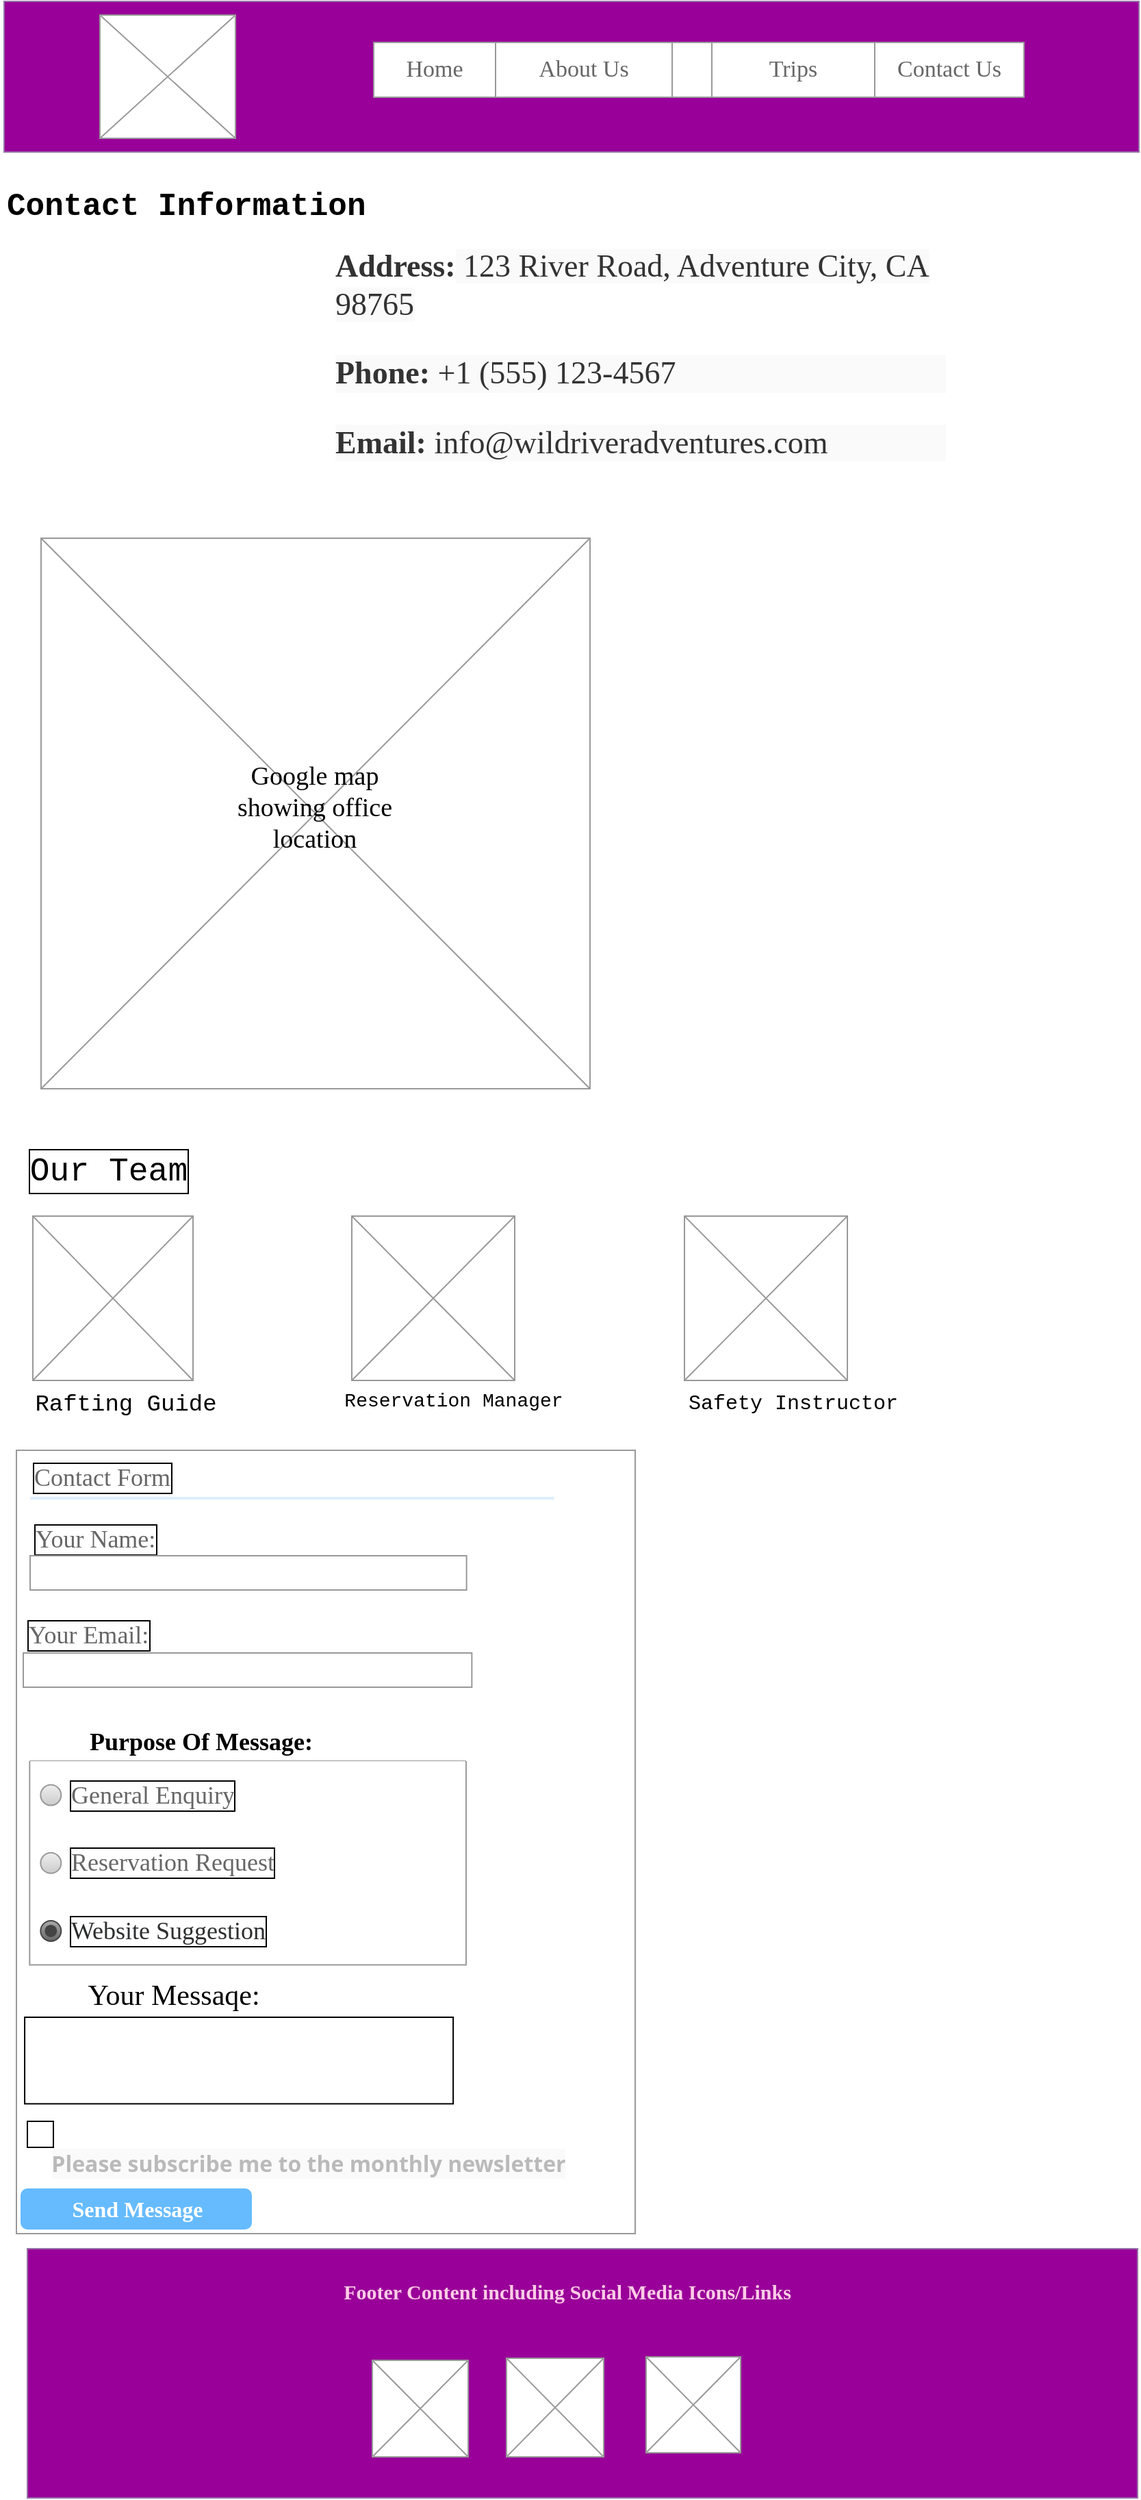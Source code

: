 <mxfile version="24.7.4" pages="3">
  <diagram name="Contact Us" id="WfPcPeuEbKL5txa3K0aU">
    <mxGraphModel dx="1730" dy="426" grid="1" gridSize="1" guides="1" tooltips="1" connect="1" arrows="1" fold="1" page="1" pageScale="1" pageWidth="850" pageHeight="1100" math="0" shadow="0">
      <root>
        <mxCell id="0" />
        <mxCell id="1" parent="0" />
        <mxCell id="PIo9eZcKgDFtOkMhxgA0-1" value="" style="rounded=0;whiteSpace=wrap;html=1;fillColor=#990099;strokeColor=#9673a6;fontFamily=sans-serif;" parent="1" vertex="1">
          <mxGeometry x="-838" y="18" width="829" height="110" as="geometry" />
        </mxCell>
        <mxCell id="PIo9eZcKgDFtOkMhxgA0-4" value="" style="verticalLabelPosition=bottom;shadow=0;dashed=0;align=center;html=1;verticalAlign=top;strokeWidth=1;shape=mxgraph.mockup.graphics.simpleIcon;strokeColor=#999999;fontFamily=sans-serif;" parent="1" vertex="1">
          <mxGeometry x="-768" y="28" width="99" height="90" as="geometry" />
        </mxCell>
        <mxCell id="PIo9eZcKgDFtOkMhxgA0-6" value="" style="swimlane;shape=mxgraph.bootstrap.anchor;strokeColor=#999999;fillColor=#ffffff;fontColor=#666666;childLayout=stackLayout;horizontal=0;startSize=0;horizontalStack=1;resizeParent=1;resizeParentMax=0;resizeLast=0;collapsible=0;marginBottom=0;whiteSpace=wrap;html=1;fontFamily=sans-serif;" parent="1" vertex="1">
          <mxGeometry x="-568" y="48" width="475" height="40" as="geometry" />
        </mxCell>
        <mxCell id="PIo9eZcKgDFtOkMhxgA0-7" value="Home" style="text;strokeColor=inherit;align=center;verticalAlign=middle;spacingLeft=10;spacingRight=10;overflow=hidden;points=[[0,0.5],[1,0.5]];portConstraint=eastwest;rotatable=0;whiteSpace=wrap;html=1;fillColor=inherit;fontColor=inherit;fontSize=17;fontFamily=sans-serif;" parent="PIo9eZcKgDFtOkMhxgA0-6" vertex="1">
          <mxGeometry width="89" height="40" as="geometry" />
        </mxCell>
        <mxCell id="PIo9eZcKgDFtOkMhxgA0-17" style="edgeStyle=orthogonalEdgeStyle;rounded=0;orthogonalLoop=1;jettySize=auto;html=1;exitX=1;exitY=0.5;exitDx=0;exitDy=0;entryX=0;entryY=0.5;entryDx=0;entryDy=0;fontFamily=sans-serif;" parent="PIo9eZcKgDFtOkMhxgA0-6" source="PIo9eZcKgDFtOkMhxgA0-8" target="PIo9eZcKgDFtOkMhxgA0-11" edge="1">
          <mxGeometry relative="1" as="geometry" />
        </mxCell>
        <mxCell id="PIo9eZcKgDFtOkMhxgA0-8" value="About Us" style="text;strokeColor=inherit;align=center;verticalAlign=middle;spacingLeft=10;spacingRight=10;overflow=hidden;points=[[0,0.5],[1,0.5]];portConstraint=eastwest;rotatable=0;whiteSpace=wrap;html=1;fillColor=inherit;fontColor=inherit;fontSize=17;fontFamily=sans-serif;" parent="PIo9eZcKgDFtOkMhxgA0-6" vertex="1">
          <mxGeometry x="89" width="129" height="40" as="geometry" />
        </mxCell>
        <mxCell id="PIo9eZcKgDFtOkMhxgA0-11" value="" style="text;strokeColor=inherit;align=center;verticalAlign=middle;spacingLeft=10;spacingRight=10;overflow=hidden;points=[[0,0.5],[1,0.5]];portConstraint=eastwest;rotatable=0;whiteSpace=wrap;html=1;fillColor=inherit;fontColor=inherit;fontSize=17;fontFamily=sans-serif;" parent="PIo9eZcKgDFtOkMhxgA0-6" vertex="1">
          <mxGeometry x="218" width="29" height="40" as="geometry" />
        </mxCell>
        <mxCell id="PIo9eZcKgDFtOkMhxgA0-9" value="Trips" style="text;strokeColor=inherit;align=center;verticalAlign=middle;spacingLeft=10;spacingRight=10;overflow=hidden;points=[[0,0.5],[1,0.5]];portConstraint=eastwest;rotatable=0;whiteSpace=wrap;html=1;fillColor=inherit;fontColor=inherit;fontSize=17;fontFamily=sans-serif;" parent="PIo9eZcKgDFtOkMhxgA0-6" vertex="1">
          <mxGeometry x="247" width="119" height="40" as="geometry" />
        </mxCell>
        <mxCell id="PIo9eZcKgDFtOkMhxgA0-10" value="Contact Us" style="text;strokeColor=inherit;align=center;verticalAlign=middle;spacingLeft=10;spacingRight=10;overflow=hidden;points=[[0,0.5],[1,0.5]];portConstraint=eastwest;rotatable=0;whiteSpace=wrap;html=1;fillColor=inherit;fontColor=inherit;fontSize=17;fontFamily=sans-serif;" parent="PIo9eZcKgDFtOkMhxgA0-6" vertex="1">
          <mxGeometry x="366" width="109" height="40" as="geometry" />
        </mxCell>
        <mxCell id="PIo9eZcKgDFtOkMhxgA0-30" value="" style="strokeWidth=1;shadow=0;dashed=0;align=center;html=1;shape=mxgraph.mockup.forms.rrect;rSize=0;strokeColor=#999999;fillColor=#ffffff;fontFamily=sans-serif;" parent="1" vertex="1">
          <mxGeometry x="-829" y="1076" width="452" height="572" as="geometry" />
        </mxCell>
        <mxCell id="PIo9eZcKgDFtOkMhxgA0-31" value="Contact Form" style="strokeWidth=1;shadow=0;dashed=0;align=center;html=1;shape=mxgraph.mockup.forms.anchor;fontSize=18;fontColor=#666666;align=left;resizeWidth=1;spacingLeft=0;fontFamily=sans-serif;labelBorderColor=default;" parent="PIo9eZcKgDFtOkMhxgA0-30" vertex="1">
          <mxGeometry width="212.212" height="20" relative="1" as="geometry">
            <mxPoint x="10" y="10" as="offset" />
          </mxGeometry>
        </mxCell>
        <mxCell id="PIo9eZcKgDFtOkMhxgA0-32" value="" style="shape=line;strokeColor=#ddeeff;strokeWidth=2;html=1;resizeWidth=1;fontFamily=sans-serif;labelBorderColor=default;fontSize=18;" parent="PIo9eZcKgDFtOkMhxgA0-30" vertex="1">
          <mxGeometry width="382.782" height="10" relative="1" as="geometry">
            <mxPoint x="10" y="30" as="offset" />
          </mxGeometry>
        </mxCell>
        <mxCell id="PIo9eZcKgDFtOkMhxgA0-33" value="Your Name:" style="strokeWidth=1;shadow=0;dashed=0;align=center;html=1;shape=mxgraph.mockup.forms.anchor;fontSize=18;fontColor=#666666;align=left;resizeWidth=1;spacingLeft=0;fontFamily=sans-serif;labelBorderColor=default;" parent="PIo9eZcKgDFtOkMhxgA0-30" vertex="1">
          <mxGeometry width="212.212" height="20" relative="1" as="geometry">
            <mxPoint x="11" y="55" as="offset" />
          </mxGeometry>
        </mxCell>
        <mxCell id="PIo9eZcKgDFtOkMhxgA0-34" value="" style="strokeWidth=1;shadow=0;dashed=0;align=center;html=1;shape=mxgraph.mockup.forms.rrect;rSize=0;strokeColor=#999999;fontColor=#666666;align=left;spacingLeft=5;resizeWidth=1;fontFamily=sans-serif;labelBorderColor=default;fontSize=18;" parent="PIo9eZcKgDFtOkMhxgA0-30" vertex="1">
          <mxGeometry width="318.818" height="25" relative="1" as="geometry">
            <mxPoint x="10" y="77" as="offset" />
          </mxGeometry>
        </mxCell>
        <mxCell id="PIo9eZcKgDFtOkMhxgA0-35" value="Your Email:" style="strokeWidth=1;shadow=0;dashed=0;align=center;html=1;shape=mxgraph.mockup.forms.anchor;fontSize=18;fontColor=#666666;align=left;resizeWidth=1;spacingLeft=0;fontFamily=sans-serif;labelBorderColor=default;" parent="PIo9eZcKgDFtOkMhxgA0-30" vertex="1">
          <mxGeometry width="212.212" height="20" relative="1" as="geometry">
            <mxPoint x="6" y="125" as="offset" />
          </mxGeometry>
        </mxCell>
        <mxCell id="PIo9eZcKgDFtOkMhxgA0-36" value="" style="strokeWidth=1;shadow=0;dashed=0;align=center;html=1;shape=mxgraph.mockup.forms.rrect;rSize=0;strokeColor=#999999;fontColor=#666666;align=left;spacingLeft=5;resizeWidth=1;fontFamily=sans-serif;labelBorderColor=default;fontSize=18;" parent="PIo9eZcKgDFtOkMhxgA0-30" vertex="1">
          <mxGeometry width="327.676" height="25" relative="1" as="geometry">
            <mxPoint x="5" y="148" as="offset" />
          </mxGeometry>
        </mxCell>
        <mxCell id="PIo9eZcKgDFtOkMhxgA0-41" value="Send Message" style="strokeWidth=1;shadow=0;dashed=0;align=center;html=1;shape=mxgraph.mockup.forms.rrect;rSize=5;strokeColor=none;fontColor=#ffffff;fillColor=#66bbff;fontSize=16;fontStyle=1;fontFamily=sans-serif;" parent="PIo9eZcKgDFtOkMhxgA0-30" vertex="1">
          <mxGeometry y="1" width="169" height="30" relative="1" as="geometry">
            <mxPoint x="3" y="-33" as="offset" />
          </mxGeometry>
        </mxCell>
        <mxCell id="PIo9eZcKgDFtOkMhxgA0-45" value="" style="swimlane;strokeColor=#999999;swimlaneFillColor=#FFFFFF;fillColor=#ffffff;fontColor=#666666;fontStyle=0;childLayout=stackLayout;horizontal=1;startSize=0;horizontalStack=0;resizeParent=1;resizeParentMax=0;resizeLast=0;collapsible=0;marginBottom=0;whiteSpace=wrap;html=1;fontFamily=sans-serif;labelBorderColor=default;fontSize=18;" parent="PIo9eZcKgDFtOkMhxgA0-30" vertex="1">
          <mxGeometry x="9.661" y="226.997" width="318.818" height="148.786" as="geometry" />
        </mxCell>
        <mxCell id="PIo9eZcKgDFtOkMhxgA0-46" value="General Enquiry" style="text;strokeColor=none;align=left;verticalAlign=middle;spacingLeft=27;spacingRight=10;overflow=hidden;points=[[0,0.5],[1,0.5]];portConstraint=eastwest;rotatable=0;whiteSpace=wrap;html=1;fillColor=none;fontColor=inherit;fontSize=18;fontFamily=sans-serif;labelBorderColor=default;" parent="PIo9eZcKgDFtOkMhxgA0-45" vertex="1">
          <mxGeometry width="318.818" height="49.595" as="geometry" />
        </mxCell>
        <mxCell id="PIo9eZcKgDFtOkMhxgA0-47" value="" style="shape=ellipse;resizable=0;fillColor=#EEEEEE;strokeColor=#999999;gradientColor=#cccccc;html=1;fontFamily=sans-serif;labelBorderColor=default;fontSize=18;" parent="PIo9eZcKgDFtOkMhxgA0-46" vertex="1">
          <mxGeometry y="0.5" width="15" height="15" relative="1" as="geometry">
            <mxPoint x="8" y="-7.5" as="offset" />
          </mxGeometry>
        </mxCell>
        <mxCell id="PIo9eZcKgDFtOkMhxgA0-48" value="Reservation Request" style="text;strokeColor=none;align=left;verticalAlign=middle;spacingLeft=27;spacingRight=10;overflow=hidden;points=[[0,0.5],[1,0.5]];portConstraint=eastwest;rotatable=0;whiteSpace=wrap;html=1;rSize=5;fillColor=none;fontColor=inherit;fontSize=18;fontFamily=sans-serif;labelBorderColor=default;" parent="PIo9eZcKgDFtOkMhxgA0-45" vertex="1">
          <mxGeometry y="49.595" width="318.818" height="49.595" as="geometry" />
        </mxCell>
        <mxCell id="PIo9eZcKgDFtOkMhxgA0-49" value="" style="shape=ellipse;resizable=0;fillColor=#EEEEEE;strokeColor=#999999;gradientColor=#cccccc;html=1;fontFamily=sans-serif;labelBorderColor=default;fontSize=18;" parent="PIo9eZcKgDFtOkMhxgA0-48" vertex="1">
          <mxGeometry y="0.5" width="15" height="15" relative="1" as="geometry">
            <mxPoint x="8" y="-7.5" as="offset" />
          </mxGeometry>
        </mxCell>
        <mxCell id="PIo9eZcKgDFtOkMhxgA0-50" value="&lt;font color=&quot;#2d2e2f&quot;&gt;Website Suggestion&lt;/font&gt;" style="text;strokeColor=none;align=left;verticalAlign=middle;spacingLeft=27;spacingRight=10;overflow=hidden;points=[[0,0.5],[1,0.5]];portConstraint=eastwest;rotatable=0;whiteSpace=wrap;html=1;rSize=5;fillColor=none;fontColor=#008CFF;fontSize=18;fontFamily=sans-serif;labelBorderColor=default;" parent="PIo9eZcKgDFtOkMhxgA0-45" vertex="1">
          <mxGeometry y="99.191" width="318.818" height="49.595" as="geometry" />
        </mxCell>
        <mxCell id="PIo9eZcKgDFtOkMhxgA0-51" value="" style="shape=ellipse;resizable=0;fillColor=#AAAAAA;gradientColor=#666666;strokeColor=#444444;html=1;fontFamily=sans-serif;labelBorderColor=default;fontSize=18;" parent="PIo9eZcKgDFtOkMhxgA0-50" vertex="1">
          <mxGeometry y="0.5" width="15" height="15" relative="1" as="geometry">
            <mxPoint x="8" y="-7.5" as="offset" />
          </mxGeometry>
        </mxCell>
        <mxCell id="PIo9eZcKgDFtOkMhxgA0-52" value="" style="shape=ellipse;resizable=0;fillColor=#444444;strokeColor=none;html=1;fontFamily=sans-serif;labelBorderColor=default;fontSize=18;" parent="PIo9eZcKgDFtOkMhxgA0-51" vertex="1">
          <mxGeometry x="0.2" y="0.2" width="9" height="9" relative="1" as="geometry" />
        </mxCell>
        <mxCell id="KOAHYhruklzOwgLgZ3cI-2" value="&lt;font style=&quot;font-size: 18px;&quot;&gt;&lt;b style=&quot;font-size: 18px;&quot;&gt;Purpose Of Message:&lt;/b&gt;&lt;/font&gt;" style="text;html=1;align=center;verticalAlign=middle;whiteSpace=wrap;rounded=0;fontFamily=sans-serif;fontSize=18;" parent="PIo9eZcKgDFtOkMhxgA0-30" vertex="1">
          <mxGeometry x="6.039" y="189.998" width="258.031" height="46.35" as="geometry" />
        </mxCell>
        <mxCell id="KOAHYhruklzOwgLgZ3cI-3" value="Your Messaqe:" style="text;html=1;align=center;verticalAlign=middle;whiteSpace=wrap;rounded=0;fontFamily=sans-serif;fontSize=21;" parent="PIo9eZcKgDFtOkMhxgA0-30" vertex="1">
          <mxGeometry x="9.661" y="379.001" width="210.379" height="38.976" as="geometry" />
        </mxCell>
        <mxCell id="KOAHYhruklzOwgLgZ3cI-4" value="" style="rounded=0;whiteSpace=wrap;html=1;fontFamily=sans-serif;" parent="PIo9eZcKgDFtOkMhxgA0-30" vertex="1">
          <mxGeometry x="6.037" y="413.997" width="313.014" height="63.204" as="geometry" />
        </mxCell>
        <mxCell id="KOAHYhruklzOwgLgZ3cI-5" value="&lt;span style=&quot;font-family: &amp;quot;Open Sans&amp;quot;, sans-serif; font-size: medium; font-weight: 700; text-align: start; background-color: rgb(250, 250, 250);&quot;&gt;&lt;font color=&quot;#bababa&quot;&gt;Please subscribe me to the monthly newsletter&lt;/font&gt;&lt;/span&gt;" style="text;html=1;align=center;verticalAlign=middle;whiteSpace=wrap;rounded=0;" parent="PIo9eZcKgDFtOkMhxgA0-30" vertex="1">
          <mxGeometry x="12" y="506" width="403.04" height="30" as="geometry" />
        </mxCell>
        <mxCell id="KOAHYhruklzOwgLgZ3cI-6" value="" style="rounded=0;whiteSpace=wrap;html=1;fontFamily=sans-serif;" parent="PIo9eZcKgDFtOkMhxgA0-30" vertex="1">
          <mxGeometry x="8" y="490" width="19" height="19" as="geometry" />
        </mxCell>
        <mxCell id="GRNiWKw2iEn0BsGY9q3Y-6" value="" style="group;fontFamily=sans-serif;" parent="1" vertex="1" connectable="0">
          <mxGeometry x="-811" y="410" width="401" height="402" as="geometry" />
        </mxCell>
        <mxCell id="GRNiWKw2iEn0BsGY9q3Y-1" value="" style="verticalLabelPosition=bottom;shadow=0;dashed=0;align=center;html=1;verticalAlign=top;strokeWidth=1;shape=mxgraph.mockup.graphics.simpleIcon;strokeColor=#999999;fontFamily=sans-serif;" parent="GRNiWKw2iEn0BsGY9q3Y-6" vertex="1">
          <mxGeometry width="401.0" height="402.0" as="geometry" />
        </mxCell>
        <mxCell id="GRNiWKw2iEn0BsGY9q3Y-2" value="Google map showing office location" style="text;html=1;align=center;verticalAlign=middle;whiteSpace=wrap;rounded=0;fontSize=19;fontFamily=sans-serif;" parent="GRNiWKw2iEn0BsGY9q3Y-6" vertex="1">
          <mxGeometry x="126.947" y="149.246" width="145.992" height="95.084" as="geometry" />
        </mxCell>
        <mxCell id="GRNiWKw2iEn0BsGY9q3Y-7" value="&lt;h1 style=&quot;margin-top: 0px; font-size: 23px;&quot;&gt;&lt;font face=&quot;Courier New&quot; style=&quot;font-size: 23px;&quot;&gt;Contact Information&lt;/font&gt;&lt;/h1&gt;&lt;blockquote style=&quot;margin: 0px 0px 0px 40px; border: none; padding: 0px; font-size: 23px;&quot;&gt;&lt;blockquote style=&quot;margin: 0px 0px 0px 40px; border: none; padding: 0px;&quot;&gt;&lt;blockquote style=&quot;margin: 0 0 0 40px; border: none; padding: 0px;&quot;&gt;&lt;blockquote style=&quot;margin: 0 0 0 40px; border: none; padding: 0px;&quot;&gt;&lt;blockquote style=&quot;margin: 0 0 0 40px; border: none; padding: 0px;&quot;&gt;&lt;blockquote style=&quot;margin: 0 0 0 40px; border: none; padding: 0px;&quot;&gt;&lt;div&gt;&lt;font face=&quot;heGOZnoh-wMHPwGv8BQ-&quot; style=&quot;font-size: 23px;&quot;&gt;&lt;strong style=&quot;color: rgb(51, 51, 51); box-sizing: border-box;&quot;&gt;Address:&lt;/strong&gt;&lt;span style=&quot;background-color: rgb(250, 250, 250); color: rgb(51, 51, 51);&quot;&gt;&amp;nbsp;&lt;/span&gt;&lt;span style=&quot;background-color: rgb(250, 250, 250); color: rgb(51, 51, 51);&quot;&gt;123 River Road, Adventure City, CA 98765&lt;/span&gt;&lt;/font&gt;&lt;/div&gt;&lt;/blockquote&gt;&lt;/blockquote&gt;&lt;/blockquote&gt;&lt;/blockquote&gt;&lt;/blockquote&gt;&lt;blockquote style=&quot;margin: 0px 0px 0px 40px; border: none; padding: 0px;&quot;&gt;&lt;blockquote style=&quot;margin: 0 0 0 40px; border: none; padding: 0px;&quot;&gt;&lt;blockquote style=&quot;margin: 0 0 0 40px; border: none; padding: 0px;&quot;&gt;&lt;blockquote style=&quot;margin: 0 0 0 40px; border: none; padding: 0px;&quot;&gt;&lt;blockquote style=&quot;margin: 0 0 0 40px; border: none; padding: 0px;&quot;&gt;&lt;p style=&quot;box-sizing: border-box; color: rgb(51, 51, 51); background-color: rgb(250, 250, 250);&quot;&gt;&lt;font face=&quot;heGOZnoh-wMHPwGv8BQ-&quot; style=&quot;font-size: 23px;&quot;&gt;&lt;strong style=&quot;box-sizing: border-box;&quot;&gt;Phone:&lt;/strong&gt;&amp;nbsp;+1 (555) 123-4567&lt;/font&gt;&lt;/p&gt;&lt;/blockquote&gt;&lt;/blockquote&gt;&lt;/blockquote&gt;&lt;/blockquote&gt;&lt;/blockquote&gt;&lt;blockquote style=&quot;margin: 0px 0px 0px 40px; border: none; padding: 0px;&quot;&gt;&lt;blockquote style=&quot;margin: 0px 0px 0px 40px; border: none; padding: 0px;&quot;&gt;&lt;blockquote style=&quot;margin: 0px 0px 0px 40px; border: none; padding: 0px;&quot;&gt;&lt;blockquote style=&quot;margin: 0px 0px 0px 40px; border: none; padding: 0px;&quot;&gt;&lt;blockquote style=&quot;margin: 0px 0px 0px 40px; border: none; padding: 0px;&quot;&gt;&lt;p style=&quot;box-sizing: border-box; color: rgb(51, 51, 51); background-color: rgb(250, 250, 250);&quot;&gt;&lt;font face=&quot;heGOZnoh-wMHPwGv8BQ-&quot; style=&quot;font-size: 23px;&quot;&gt;&lt;strong style=&quot;box-sizing: border-box;&quot;&gt;Email:&lt;/strong&gt;&amp;nbsp;info@wildriveradventures.com&lt;/font&gt;&lt;/p&gt;&lt;/blockquote&gt;&lt;/blockquote&gt;&lt;/blockquote&gt;&lt;/blockquote&gt;&lt;/blockquote&gt;&lt;/blockquote&gt;" style="text;html=1;whiteSpace=wrap;overflow=hidden;rounded=0;align=left;fontFamily=sans-serif;" parent="1" vertex="1">
          <mxGeometry x="-838" y="146" width="688" height="220" as="geometry" />
        </mxCell>
        <mxCell id="GRNiWKw2iEn0BsGY9q3Y-8" value="" style="verticalLabelPosition=bottom;shadow=0;dashed=0;align=center;html=1;verticalAlign=top;strokeWidth=1;shape=mxgraph.mockup.graphics.simpleIcon;strokeColor=#999999;flipV=0;flipH=0;fontFamily=sans-serif;" parent="1" vertex="1">
          <mxGeometry x="-817" y="905" width="117" height="120" as="geometry" />
        </mxCell>
        <mxCell id="GRNiWKw2iEn0BsGY9q3Y-9" value="" style="verticalLabelPosition=bottom;shadow=0;dashed=0;align=center;html=1;verticalAlign=top;strokeWidth=1;shape=mxgraph.mockup.graphics.simpleIcon;strokeColor=#999999;flipV=0;flipH=0;fontFamily=sans-serif;" parent="1" vertex="1">
          <mxGeometry x="-584" y="905" width="119" height="120" as="geometry" />
        </mxCell>
        <mxCell id="GRNiWKw2iEn0BsGY9q3Y-10" value="" style="verticalLabelPosition=bottom;shadow=0;dashed=0;align=center;html=1;verticalAlign=top;strokeWidth=1;shape=mxgraph.mockup.graphics.simpleIcon;strokeColor=#999999;flipV=0;flipH=0;fontFamily=sans-serif;" parent="1" vertex="1">
          <mxGeometry x="-341" y="905" width="119" height="120" as="geometry" />
        </mxCell>
        <mxCell id="GRNiWKw2iEn0BsGY9q3Y-11" value="&lt;font face=&quot;Courier New&quot;&gt;Rafting Guide&lt;/font&gt;" style="text;html=1;align=center;verticalAlign=middle;whiteSpace=wrap;rounded=0;fontSize=17;fontFamily=sans-serif;" parent="1" vertex="1">
          <mxGeometry x="-820" y="1027" width="142" height="30" as="geometry" />
        </mxCell>
        <mxCell id="GRNiWKw2iEn0BsGY9q3Y-12" value="&lt;font face=&quot;Courier New&quot;&gt;Reservation Manager&lt;/font&gt;" style="text;html=1;align=center;verticalAlign=middle;whiteSpace=wrap;rounded=0;fontSize=14;fontFamily=sans-serif;" parent="1" vertex="1">
          <mxGeometry x="-591" y="1025" width="163" height="30" as="geometry" />
        </mxCell>
        <mxCell id="GRNiWKw2iEn0BsGY9q3Y-13" value="&lt;font face=&quot;Courier New&quot;&gt;Safety Instructor&amp;nbsp;&lt;/font&gt;" style="text;html=1;align=center;verticalAlign=middle;whiteSpace=wrap;rounded=0;fontSize=15;fontFamily=sans-serif;" parent="1" vertex="1">
          <mxGeometry x="-346" y="1026" width="178" height="30" as="geometry" />
        </mxCell>
        <mxCell id="uZ7NmstplIfhtr9Hr6V0-1" value="" style="rounded=0;whiteSpace=wrap;html=1;fillColor=#990099;strokeColor=#9673a6;" parent="1" vertex="1">
          <mxGeometry x="-821" y="1659" width="811" height="182" as="geometry" />
        </mxCell>
        <mxCell id="uZ7NmstplIfhtr9Hr6V0-2" value="" style="verticalLabelPosition=bottom;shadow=0;dashed=0;align=center;html=1;verticalAlign=top;strokeWidth=1;shape=mxgraph.mockup.graphics.simpleIcon;strokeColor=#999999;fontFamily=sans-serif;" parent="1" vertex="1">
          <mxGeometry x="-569" y="1740.5" width="70" height="70.5" as="geometry" />
        </mxCell>
        <mxCell id="uZ7NmstplIfhtr9Hr6V0-3" value="" style="verticalLabelPosition=bottom;shadow=0;dashed=0;align=center;html=1;verticalAlign=top;strokeWidth=1;shape=mxgraph.mockup.graphics.simpleIcon;strokeColor=#999999;fontFamily=sans-serif;" parent="1" vertex="1">
          <mxGeometry x="-471" y="1739" width="71" height="72" as="geometry" />
        </mxCell>
        <mxCell id="uZ7NmstplIfhtr9Hr6V0-4" value="" style="verticalLabelPosition=bottom;shadow=0;dashed=0;align=center;html=1;verticalAlign=top;strokeWidth=1;shape=mxgraph.mockup.graphics.simpleIcon;strokeColor=#999999;fontFamily=sans-serif;" parent="1" vertex="1">
          <mxGeometry x="-369" y="1738" width="69" height="70" as="geometry" />
        </mxCell>
        <mxCell id="uZ7NmstplIfhtr9Hr6V0-5" value="&lt;b style=&quot;font-size: 15px;&quot;&gt;Footer Content including Social Media Icons/Links&lt;/b&gt;" style="text;html=1;align=center;verticalAlign=middle;whiteSpace=wrap;rounded=0;fontColor=#FFCCE6;fontFamily=sans-serif;" parent="1" vertex="1">
          <mxGeometry x="-611" y="1675" width="369" height="30" as="geometry" />
        </mxCell>
        <mxCell id="KOAHYhruklzOwgLgZ3cI-1" value="&lt;font face=&quot;Courier New&quot; style=&quot;font-size: 24px;&quot;&gt;Our Team&lt;/font&gt;" style="text;html=1;align=center;verticalAlign=middle;whiteSpace=wrap;rounded=0;labelBorderColor=default;fontSize=24;" parent="1" vertex="1">
          <mxGeometry x="-841" y="857" width="159" height="30" as="geometry" />
        </mxCell>
      </root>
    </mxGraphModel>
  </diagram>
  <diagram id="RzjwjY977G10NYv1KXjv" name="Trips">
    <mxGraphModel dx="1760" dy="852" grid="1" gridSize="1" guides="1" tooltips="1" connect="1" arrows="1" fold="1" page="1" pageScale="1" pageWidth="1200" pageHeight="1600" math="0" shadow="0">
      <root>
        <mxCell id="0" />
        <mxCell id="1" parent="0" />
        <mxCell id="epF_AtFMn-wDvHm4yJ_P-1" value="" style="rounded=0;whiteSpace=wrap;html=1;fillColor=#990099;strokeColor=#9673a6;fontFamily=sans-serif;fontSize=16;" parent="1" vertex="1">
          <mxGeometry x="10" y="10" width="830" height="110" as="geometry" />
        </mxCell>
        <mxCell id="epF_AtFMn-wDvHm4yJ_P-2" value="" style="verticalLabelPosition=bottom;shadow=0;dashed=0;align=center;html=1;verticalAlign=top;strokeWidth=1;shape=mxgraph.mockup.graphics.simpleIcon;strokeColor=#999999;fontFamily=sans-serif;fontSize=16;" parent="1" vertex="1">
          <mxGeometry x="80" y="20" width="100" height="90" as="geometry" />
        </mxCell>
        <mxCell id="epF_AtFMn-wDvHm4yJ_P-3" value="" style="swimlane;shape=mxgraph.bootstrap.anchor;strokeColor=#999999;fillColor=#ffffff;fontColor=#666666;childLayout=stackLayout;horizontal=0;startSize=0;horizontalStack=1;resizeParent=1;resizeParentMax=0;resizeLast=0;collapsible=0;marginBottom=0;whiteSpace=wrap;html=1;fontFamily=sans-serif;fontSize=16;" parent="1" vertex="1">
          <mxGeometry x="280" y="40" width="480" height="40" as="geometry" />
        </mxCell>
        <mxCell id="epF_AtFMn-wDvHm4yJ_P-4" value="Home" style="text;strokeColor=inherit;align=center;verticalAlign=middle;spacingLeft=10;spacingRight=10;overflow=hidden;points=[[0,0.5],[1,0.5]];portConstraint=eastwest;rotatable=0;whiteSpace=wrap;html=1;fillColor=inherit;fontColor=inherit;fontSize=16;fontFamily=sans-serif;" parent="epF_AtFMn-wDvHm4yJ_P-3" vertex="1">
          <mxGeometry width="90" height="40" as="geometry" />
        </mxCell>
        <mxCell id="epF_AtFMn-wDvHm4yJ_P-5" style="edgeStyle=orthogonalEdgeStyle;rounded=0;orthogonalLoop=1;jettySize=auto;html=1;exitX=1;exitY=0.5;exitDx=0;exitDy=0;entryX=0;entryY=0.5;entryDx=0;entryDy=0;fontFamily=sans-serif;fontSize=16;" parent="epF_AtFMn-wDvHm4yJ_P-3" source="epF_AtFMn-wDvHm4yJ_P-6" target="epF_AtFMn-wDvHm4yJ_P-7" edge="1">
          <mxGeometry relative="1" as="geometry" />
        </mxCell>
        <mxCell id="epF_AtFMn-wDvHm4yJ_P-6" value="About Us" style="text;strokeColor=inherit;align=center;verticalAlign=middle;spacingLeft=10;spacingRight=10;overflow=hidden;points=[[0,0.5],[1,0.5]];portConstraint=eastwest;rotatable=0;whiteSpace=wrap;html=1;fillColor=inherit;fontColor=inherit;fontSize=16;fontFamily=sans-serif;" parent="epF_AtFMn-wDvHm4yJ_P-3" vertex="1">
          <mxGeometry x="90" width="130" height="40" as="geometry" />
        </mxCell>
        <mxCell id="epF_AtFMn-wDvHm4yJ_P-7" value="" style="text;strokeColor=inherit;align=center;verticalAlign=middle;spacingLeft=10;spacingRight=10;overflow=hidden;points=[[0,0.5],[1,0.5]];portConstraint=eastwest;rotatable=0;whiteSpace=wrap;html=1;fillColor=inherit;fontColor=inherit;fontSize=16;fontFamily=sans-serif;" parent="epF_AtFMn-wDvHm4yJ_P-3" vertex="1">
          <mxGeometry x="220" width="30" height="40" as="geometry" />
        </mxCell>
        <mxCell id="epF_AtFMn-wDvHm4yJ_P-8" value="Trips" style="text;strokeColor=inherit;align=center;verticalAlign=middle;spacingLeft=10;spacingRight=10;overflow=hidden;points=[[0,0.5],[1,0.5]];portConstraint=eastwest;rotatable=0;whiteSpace=wrap;html=1;fillColor=inherit;fontColor=inherit;fontSize=16;fontFamily=sans-serif;" parent="epF_AtFMn-wDvHm4yJ_P-3" vertex="1">
          <mxGeometry x="250" width="120" height="40" as="geometry" />
        </mxCell>
        <mxCell id="epF_AtFMn-wDvHm4yJ_P-9" value="Contact Us" style="text;strokeColor=inherit;align=center;verticalAlign=middle;spacingLeft=10;spacingRight=10;overflow=hidden;points=[[0,0.5],[1,0.5]];portConstraint=eastwest;rotatable=0;whiteSpace=wrap;html=1;fillColor=inherit;fontColor=inherit;fontSize=16;fontFamily=sans-serif;" parent="epF_AtFMn-wDvHm4yJ_P-3" vertex="1">
          <mxGeometry x="370" width="110" height="40" as="geometry" />
        </mxCell>
        <mxCell id="5DAXcaRZd87Ta663556z-1" value="Water Rafting Trips" style="text;html=1;align=center;verticalAlign=middle;whiteSpace=wrap;rounded=0;fontSize=21;fontStyle=1;labelBorderColor=default;fontFamily=Courier New;" parent="1" vertex="1">
          <mxGeometry x="2" y="122" width="262" height="73" as="geometry" />
        </mxCell>
        <mxCell id="5DAXcaRZd87Ta663556z-4" value="" style="rounded=0;whiteSpace=wrap;html=1;labelBackgroundColor=#000000;" parent="1" vertex="1">
          <mxGeometry x="13" y="196" width="346" height="398" as="geometry" />
        </mxCell>
        <mxCell id="5DAXcaRZd87Ta663556z-5" value="&lt;h2 style=&quot;box-sizing: border-box; color: var(--primary-color); margin-top: 0px; margin-bottom: 20px; text-align: start; font-size: 16px;&quot;&gt;Day Adventure Class 1&lt;/h2&gt;" style="text;html=1;align=center;verticalAlign=middle;whiteSpace=wrap;rounded=0;fontSize=16;fontFamily=sans-serif;" parent="1" vertex="1">
          <mxGeometry x="27" y="202" width="257" height="53" as="geometry" />
        </mxCell>
        <mxCell id="JXR59QSIvElpvNwGaWXN-1" value="" style="verticalLabelPosition=bottom;shadow=0;dashed=0;align=center;html=1;verticalAlign=top;strokeWidth=1;shape=mxgraph.mockup.graphics.simpleIcon;strokeColor=#999999;fontFamily=sans-serif;fontSize=16;" parent="1" vertex="1">
          <mxGeometry x="31" y="247" width="307" height="151" as="geometry" />
        </mxCell>
        <mxCell id="JXR59QSIvElpvNwGaWXN-2" value="&lt;p style=&quot;box-sizing: border-box; color: rgb(51, 51, 51); font-size: 16px; text-align: start;&quot;&gt;Experience a thrilling day on the river with our Class 1 rapids. Perfect for beginners and families.&lt;/p&gt;&lt;ul style=&quot;box-sizing: border-box; list-style-type: none; padding: 0px; color: rgb(51, 51, 51); font-size: 16px; text-align: start;&quot;&gt;&lt;li style=&quot;box-sizing: border-box; padding: 5px 0px; font-size: 16px;&quot;&gt;Length: 1 hours&lt;/li&gt;&lt;li style=&quot;box-sizing: border-box; padding: 5px 0px; font-size: 16px;&quot;&gt;Cost: $300 per person&lt;/li&gt;&lt;li style=&quot;box-sizing: border-box; padding: 5px 0px; font-size: 16px;&quot;&gt;Details: Includes safety gear, guide, and refreshments.&lt;/li&gt;&lt;/ul&gt;" style="text;html=1;align=center;verticalAlign=middle;whiteSpace=wrap;rounded=0;fontFamily=sans-serif;fontSize=16;" parent="1" vertex="1">
          <mxGeometry x="23" y="415" width="319" height="149" as="geometry" />
        </mxCell>
        <mxCell id="JXR59QSIvElpvNwGaWXN-18" value="&lt;h2 style=&quot;box-sizing: border-box; margin-top: 0px; margin-bottom: 20px; text-align: center; background-color: rgb(250, 250, 250); font-size: 16px;&quot;&gt;&lt;font style=&quot;font-size: 16px;&quot; color=&quot;#272626&quot;&gt;Contact Us&lt;/font&gt;&lt;/h2&gt;&lt;h1 style=&quot;margin-top: 0px; font-size: 16px;&quot;&gt;&lt;p style=&quot;box-sizing: border-box; color: rgb(51, 51, 51); font-size: 16px; font-weight: 400; background-color: rgb(250, 250, 250);&quot;&gt;&lt;font style=&quot;font-size: 16px;&quot;&gt;For inquiries about our rafting trips, reservations, or any other questions, please reach out to us:&lt;/font&gt;&lt;/p&gt;&lt;/h1&gt;" style="text;html=1;whiteSpace=wrap;overflow=hidden;rounded=0;fontFamily=sans-serif;fontSize=16;" parent="1" vertex="1">
          <mxGeometry x="88" y="632" width="758" height="143" as="geometry" />
        </mxCell>
        <mxCell id="yeVeVYMTBZjfZut7IfdA-1" value="" style="rounded=0;whiteSpace=wrap;html=1;fillColor=#990099;strokeColor=#9673a6;" parent="1" vertex="1">
          <mxGeometry x="39" y="801" width="1136" height="162" as="geometry" />
        </mxCell>
        <mxCell id="yeVeVYMTBZjfZut7IfdA-2" value="" style="verticalLabelPosition=bottom;shadow=0;dashed=0;align=center;html=1;verticalAlign=top;strokeWidth=1;shape=mxgraph.mockup.graphics.simpleIcon;strokeColor=#999999;fontFamily=sans-serif;fontSize=16;" parent="1" vertex="1">
          <mxGeometry x="311" y="874.5" width="71" height="70.5" as="geometry" />
        </mxCell>
        <mxCell id="yeVeVYMTBZjfZut7IfdA-3" value="" style="verticalLabelPosition=bottom;shadow=0;dashed=0;align=center;html=1;verticalAlign=top;strokeWidth=1;shape=mxgraph.mockup.graphics.simpleIcon;strokeColor=#999999;fontFamily=sans-serif;fontSize=16;" parent="1" vertex="1">
          <mxGeometry x="409" y="873" width="72" height="72" as="geometry" />
        </mxCell>
        <mxCell id="yeVeVYMTBZjfZut7IfdA-4" value="" style="verticalLabelPosition=bottom;shadow=0;dashed=0;align=center;html=1;verticalAlign=top;strokeWidth=1;shape=mxgraph.mockup.graphics.simpleIcon;strokeColor=#999999;fontFamily=sans-serif;fontSize=16;" parent="1" vertex="1">
          <mxGeometry x="511" y="872" width="70" height="70" as="geometry" />
        </mxCell>
        <mxCell id="yeVeVYMTBZjfZut7IfdA-5" value="&lt;b style=&quot;font-size: 16px;&quot;&gt;Footer Content including Social Media Icons/Links&lt;/b&gt;" style="text;html=1;align=center;verticalAlign=middle;whiteSpace=wrap;rounded=0;fontColor=#FFCCE6;fontFamily=sans-serif;fontSize=16;" parent="1" vertex="1">
          <mxGeometry x="269" y="809" width="370" height="30" as="geometry" />
        </mxCell>
        <mxCell id="JXR59QSIvElpvNwGaWXN-11" value="" style="rounded=0;whiteSpace=wrap;html=1;labelBackgroundColor=#000000;fontFamily=sans-serif;fontSize=16;" parent="1" vertex="1">
          <mxGeometry x="806" y="176" width="350" height="398" as="geometry" />
        </mxCell>
        <mxCell id="JXR59QSIvElpvNwGaWXN-12" value="&lt;h2 style=&quot;box-sizing: border-box; color: var(--primary-color); margin-top: 0px; margin-bottom: 20px; text-align: start; font-size: 16px;&quot;&gt;Day Adventure Class 3&lt;/h2&gt;" style="text;html=1;align=center;verticalAlign=middle;whiteSpace=wrap;rounded=0;fontSize=16;fontFamily=sans-serif;" parent="1" vertex="1">
          <mxGeometry x="820" y="182" width="257" height="53" as="geometry" />
        </mxCell>
        <mxCell id="JXR59QSIvElpvNwGaWXN-13" value="" style="verticalLabelPosition=bottom;shadow=0;dashed=0;align=center;html=1;verticalAlign=top;strokeWidth=1;shape=mxgraph.mockup.graphics.simpleIcon;strokeColor=#999999;fontFamily=sans-serif;fontSize=16;" parent="1" vertex="1">
          <mxGeometry x="824" y="227" width="307" height="151" as="geometry" />
        </mxCell>
        <mxCell id="JXR59QSIvElpvNwGaWXN-14" value="&lt;p style=&quot;box-sizing: border-box; color: rgb(51, 51, 51); text-align: start; font-size: 16px;&quot;&gt;&lt;font style=&quot;font-size: 16px;&quot;&gt;Take on the ultimate adventure with our Class 3 rapids, designed for experienced rafters.&lt;/font&gt;&lt;/p&gt;&lt;ul style=&quot;box-sizing: border-box; list-style-type: none; padding: 0px; color: rgb(51, 51, 51); text-align: start; font-size: 16px;&quot;&gt;&lt;li style=&quot;box-sizing: border-box; padding: 5px 0px; font-size: 16px;&quot;&gt;&lt;font style=&quot;font-size: 16px;&quot;&gt;Length: 3 hours&lt;/font&gt;&lt;/li&gt;&lt;li style=&quot;box-sizing: border-box; padding: 5px 0px; font-size: 16px;&quot;&gt;&lt;font style=&quot;font-size: 16px;&quot;&gt;Cost: $700 per person&lt;/font&gt;&lt;/li&gt;&lt;li style=&quot;box-sizing: border-box; padding: 5px 0px; font-size: 16px;&quot;&gt;&lt;font style=&quot;font-size: 16px;&quot;&gt;Details: Includes safety gear, expert guide, and gourmet meal.&lt;/font&gt;&lt;/li&gt;&lt;/ul&gt;" style="text;html=1;align=center;verticalAlign=middle;whiteSpace=wrap;rounded=0;fontFamily=sans-serif;fontSize=16;" parent="1" vertex="1">
          <mxGeometry x="816" y="401" width="311" height="161" as="geometry" />
        </mxCell>
        <mxCell id="JXR59QSIvElpvNwGaWXN-3" value="" style="rounded=0;whiteSpace=wrap;html=1;labelBackgroundColor=#000000;fontFamily=sans-serif;fontSize=16;" parent="1" vertex="1">
          <mxGeometry x="406" y="195" width="333.714" height="398" as="geometry" />
        </mxCell>
        <mxCell id="JXR59QSIvElpvNwGaWXN-4" value="&lt;h2 style=&quot;box-sizing: border-box; color: var(--primary-color); margin-top: 0px; margin-bottom: 20px; text-align: start; font-size: 16px;&quot;&gt;Day Adventure Class 2&lt;/h2&gt;" style="text;html=1;align=center;verticalAlign=middle;whiteSpace=wrap;rounded=0;fontSize=16;fontFamily=sans-serif;" parent="1" vertex="1">
          <mxGeometry x="419.084" y="201" width="240.187" height="53" as="geometry" />
        </mxCell>
        <mxCell id="JXR59QSIvElpvNwGaWXN-5" value="" style="verticalLabelPosition=bottom;shadow=0;dashed=0;align=center;html=1;verticalAlign=top;strokeWidth=1;shape=mxgraph.mockup.graphics.simpleIcon;strokeColor=#999999;fontFamily=sans-serif;fontSize=16;" parent="1" vertex="1">
          <mxGeometry x="422.822" y="246" width="286.916" height="151" as="geometry" />
        </mxCell>
        <mxCell id="JXR59QSIvElpvNwGaWXN-6" value="&lt;p style=&quot;box-sizing: border-box; color: rgb(51, 51, 51); font-size: 16px; text-align: start;&quot;&gt;&lt;span style=&quot;background-color: rgb(255, 255, 255); font-size: 16px;&quot;&gt;Challenge yourself with our Class 2 rapids, ideal for those with some rafting experience.&lt;/span&gt;.&lt;/p&gt;&lt;ul style=&quot;box-sizing: border-box; list-style-type: none; padding: 0px; color: rgb(51, 51, 51); font-size: 16px; text-align: start;&quot;&gt;&lt;li style=&quot;box-sizing: border-box; padding: 5px 0px; font-size: 16px;&quot;&gt;Length: 2 hours&lt;/li&gt;&lt;li style=&quot;box-sizing: border-box; padding: 5px 0px; font-size: 16px;&quot;&gt;Cost: $500 per person&lt;/li&gt;&lt;li style=&quot;box-sizing: border-box; padding: 5px 0px; font-size: 16px;&quot;&gt;Details: Includes safety gear, guide, and lunch.&lt;/li&gt;&lt;/ul&gt;" style="text;html=1;align=center;verticalAlign=middle;whiteSpace=wrap;rounded=0;fontFamily=sans-serif;fontSize=16;" parent="1" vertex="1">
          <mxGeometry x="422.823" y="412" width="306.606" height="149" as="geometry" />
        </mxCell>
        <mxCell id="dC-ACJdYf5ny8029RXBL-4" value="Contact Us" style="strokeWidth=1;shadow=0;dashed=0;align=center;html=1;shape=mxgraph.mockup.buttons.button;strokeColor=#666666;fontColor=#ffffff;mainText=;buttonStyle=round;fontSize=17;fontStyle=1;fillColor=#008cff;whiteSpace=wrap;" vertex="1" parent="1">
          <mxGeometry x="128" y="712" width="150" height="50" as="geometry" />
        </mxCell>
      </root>
    </mxGraphModel>
  </diagram>
  <diagram id="xaFkhoAatP5pj6HJT2wW" name="Homepage">
    <mxGraphModel dx="1467" dy="710" grid="1" gridSize="5" guides="1" tooltips="1" connect="1" arrows="1" fold="1" page="1" pageScale="1" pageWidth="1200" pageHeight="1600" math="0" shadow="0">
      <root>
        <mxCell id="0" />
        <mxCell id="1" parent="0" />
        <mxCell id="U31QHFaTJ5vS6q2cD7Z--1" value="" style="rounded=0;whiteSpace=wrap;html=1;fillColor=#990099;strokeColor=#9673a6;fontFamily=sans-serif;" parent="1" vertex="1">
          <mxGeometry x="10" y="10" width="1150" height="110" as="geometry" />
        </mxCell>
        <mxCell id="U31QHFaTJ5vS6q2cD7Z--2" value="" style="verticalLabelPosition=bottom;shadow=0;dashed=0;align=center;html=1;verticalAlign=top;strokeWidth=1;shape=mxgraph.mockup.graphics.simpleIcon;strokeColor=#999999;fontFamily=sans-serif;" parent="1" vertex="1">
          <mxGeometry x="80" y="20" width="100" height="90" as="geometry" />
        </mxCell>
        <mxCell id="U31QHFaTJ5vS6q2cD7Z--3" value="" style="swimlane;shape=mxgraph.bootstrap.anchor;strokeColor=#999999;fillColor=#ffffff;fontColor=#666666;childLayout=stackLayout;horizontal=0;startSize=0;horizontalStack=1;resizeParent=1;resizeParentMax=0;resizeLast=0;collapsible=0;marginBottom=0;whiteSpace=wrap;html=1;fontFamily=sans-serif;" parent="1" vertex="1">
          <mxGeometry x="280" y="40" width="480" height="40" as="geometry" />
        </mxCell>
        <mxCell id="U31QHFaTJ5vS6q2cD7Z--4" value="Home" style="text;strokeColor=inherit;align=center;verticalAlign=middle;spacingLeft=10;spacingRight=10;overflow=hidden;points=[[0,0.5],[1,0.5]];portConstraint=eastwest;rotatable=0;whiteSpace=wrap;html=1;fillColor=inherit;fontColor=inherit;fontSize=17;fontFamily=sans-serif;" parent="U31QHFaTJ5vS6q2cD7Z--3" vertex="1">
          <mxGeometry width="90" height="40" as="geometry" />
        </mxCell>
        <mxCell id="U31QHFaTJ5vS6q2cD7Z--5" style="edgeStyle=orthogonalEdgeStyle;rounded=0;orthogonalLoop=1;jettySize=auto;html=1;exitX=1;exitY=0.5;exitDx=0;exitDy=0;entryX=0;entryY=0.5;entryDx=0;entryDy=0;fontFamily=sans-serif;" parent="U31QHFaTJ5vS6q2cD7Z--3" source="U31QHFaTJ5vS6q2cD7Z--6" target="U31QHFaTJ5vS6q2cD7Z--7" edge="1">
          <mxGeometry relative="1" as="geometry" />
        </mxCell>
        <mxCell id="U31QHFaTJ5vS6q2cD7Z--6" value="About Us" style="text;strokeColor=inherit;align=center;verticalAlign=middle;spacingLeft=10;spacingRight=10;overflow=hidden;points=[[0,0.5],[1,0.5]];portConstraint=eastwest;rotatable=0;whiteSpace=wrap;html=1;fillColor=inherit;fontColor=inherit;fontSize=17;fontFamily=sans-serif;" parent="U31QHFaTJ5vS6q2cD7Z--3" vertex="1">
          <mxGeometry x="90" width="130" height="40" as="geometry" />
        </mxCell>
        <mxCell id="U31QHFaTJ5vS6q2cD7Z--7" value="" style="text;strokeColor=inherit;align=center;verticalAlign=middle;spacingLeft=10;spacingRight=10;overflow=hidden;points=[[0,0.5],[1,0.5]];portConstraint=eastwest;rotatable=0;whiteSpace=wrap;html=1;fillColor=inherit;fontColor=inherit;fontSize=17;fontFamily=sans-serif;" parent="U31QHFaTJ5vS6q2cD7Z--3" vertex="1">
          <mxGeometry x="220" width="30" height="40" as="geometry" />
        </mxCell>
        <mxCell id="U31QHFaTJ5vS6q2cD7Z--8" value="Trips" style="text;strokeColor=inherit;align=center;verticalAlign=middle;spacingLeft=10;spacingRight=10;overflow=hidden;points=[[0,0.5],[1,0.5]];portConstraint=eastwest;rotatable=0;whiteSpace=wrap;html=1;fillColor=inherit;fontColor=inherit;fontSize=17;fontFamily=sans-serif;" parent="U31QHFaTJ5vS6q2cD7Z--3" vertex="1">
          <mxGeometry x="250" width="120" height="40" as="geometry" />
        </mxCell>
        <mxCell id="U31QHFaTJ5vS6q2cD7Z--9" value="Contact Us" style="text;strokeColor=inherit;align=center;verticalAlign=middle;spacingLeft=10;spacingRight=10;overflow=hidden;points=[[0,0.5],[1,0.5]];portConstraint=eastwest;rotatable=0;whiteSpace=wrap;html=1;fillColor=inherit;fontColor=inherit;fontSize=17;fontFamily=sans-serif;" parent="U31QHFaTJ5vS6q2cD7Z--3" vertex="1">
          <mxGeometry x="370" width="110" height="40" as="geometry" />
        </mxCell>
        <mxCell id="U31QHFaTJ5vS6q2cD7Z--10" value="" style="rounded=0;whiteSpace=wrap;html=1;fillColor=#990099;strokeColor=#9673a6;" parent="1" vertex="1">
          <mxGeometry x="12" y="1888" width="1148" height="182" as="geometry" />
        </mxCell>
        <mxCell id="U31QHFaTJ5vS6q2cD7Z--11" value="" style="verticalLabelPosition=bottom;shadow=0;dashed=0;align=center;html=1;verticalAlign=top;strokeWidth=1;shape=mxgraph.mockup.graphics.simpleIcon;strokeColor=#999999;" parent="1" vertex="1">
          <mxGeometry x="410" y="1981.5" width="71" height="70.5" as="geometry" />
        </mxCell>
        <mxCell id="U31QHFaTJ5vS6q2cD7Z--12" value="" style="verticalLabelPosition=bottom;shadow=0;dashed=0;align=center;html=1;verticalAlign=top;strokeWidth=1;shape=mxgraph.mockup.graphics.simpleIcon;strokeColor=#999999;" parent="1" vertex="1">
          <mxGeometry x="527.5" y="1981.75" width="72" height="72" as="geometry" />
        </mxCell>
        <mxCell id="U31QHFaTJ5vS6q2cD7Z--13" value="" style="verticalLabelPosition=bottom;shadow=0;dashed=0;align=center;html=1;verticalAlign=top;strokeWidth=1;shape=mxgraph.mockup.graphics.simpleIcon;strokeColor=#999999;" parent="1" vertex="1">
          <mxGeometry x="645" y="1981.75" width="71" height="70" as="geometry" />
        </mxCell>
        <mxCell id="U31QHFaTJ5vS6q2cD7Z--14" value="&lt;b style=&quot;font-size: 15px;&quot;&gt;Footer Content including Social Media Icons/Links&lt;/b&gt;" style="text;html=1;align=center;verticalAlign=middle;whiteSpace=wrap;rounded=0;fontColor=#FFCCE6;" parent="1" vertex="1">
          <mxGeometry x="370" y="1910" width="370" height="30" as="geometry" />
        </mxCell>
        <mxCell id="FrETwaGCalUenwU7QLiu-1" value="" style="verticalLabelPosition=bottom;shadow=0;dashed=0;align=center;html=1;verticalAlign=top;strokeWidth=1;shape=mxgraph.mockup.graphics.simpleIcon;strokeColor=#999999;flipV=0;flipH=0;fontFamily=sans-serif;" parent="1" vertex="1">
          <mxGeometry x="12" y="1260" width="210" height="210" as="geometry" />
        </mxCell>
        <mxCell id="FrETwaGCalUenwU7QLiu-2" value="" style="verticalLabelPosition=bottom;shadow=0;dashed=0;align=center;html=1;verticalAlign=top;strokeWidth=1;shape=mxgraph.mockup.graphics.simpleIcon;strokeColor=#999999;flipV=0;flipH=0;fontFamily=sans-serif;" parent="1" vertex="1">
          <mxGeometry x="12" y="1530" width="210" height="210" as="geometry" />
        </mxCell>
        <mxCell id="FrETwaGCalUenwU7QLiu-3" value="" style="verticalLabelPosition=bottom;shadow=0;dashed=0;align=center;html=1;verticalAlign=top;strokeWidth=1;shape=mxgraph.mockup.graphics.simpleIcon;strokeColor=#999999;flipV=0;flipH=0;fontFamily=sans-serif;" parent="1" vertex="1">
          <mxGeometry x="10" y="990" width="210" height="210" as="geometry" />
        </mxCell>
        <mxCell id="FrETwaGCalUenwU7QLiu-7" value="&lt;font face=&quot;Courier New&quot; style=&quot;font-size: 24px;&quot;&gt;Explore Our Trips&lt;/font&gt;" style="text;html=1;align=center;verticalAlign=middle;whiteSpace=wrap;rounded=0;labelBorderColor=default;fontSize=24;" parent="1" vertex="1">
          <mxGeometry x="10" y="920" width="260" height="100" as="geometry" />
        </mxCell>
        <mxCell id="cTAolF_El6C1wyCuFI-0-4" value="&lt;div style=&quot;box-sizing: border-box; color: rgb(51, 51, 51); text-align: start; background-color: rgb(250, 250, 250); font-size: 19px;&quot; class=&quot;grid-item&quot;&gt;&lt;p style=&quot;box-sizing: border-box;&quot;&gt;&lt;font style=&quot;font-size: 19px;&quot; face=&quot;sans-serif&quot;&gt;Our mission is to provide safe, exciting, and memorable rafting trips.&lt;/font&gt;&lt;/p&gt;&lt;/div&gt;&lt;div style=&quot;box-sizing: border-box; color: rgb(51, 51, 51); text-align: start; background-color: rgb(250, 250, 250); font-size: 19px;&quot; class=&quot;grid-item&quot;&gt;&lt;p style=&quot;box-sizing: border-box;&quot;&gt;&lt;font style=&quot;font-size: 19px;&quot; face=&quot;c_kCjnujhE3hJaz0yDwf&quot;&gt;Book your adventure today and make memories that will last a lifetime.&lt;/font&gt;&lt;/p&gt;&lt;/div&gt;" style="text;html=1;align=center;verticalAlign=middle;whiteSpace=wrap;rounded=0;" vertex="1" parent="1">
          <mxGeometry x="7" y="1790" width="592.5" height="80" as="geometry" />
        </mxCell>
        <mxCell id="cTAolF_El6C1wyCuFI-0-5" value="&lt;span style=&quot;color: rgb(51, 51, 51); font-family: &amp;quot;Open Sans&amp;quot;, sans-serif; font-size: 21px; text-align: start; background-color: rgb(250, 250, 250);&quot;&gt;Discover scenic view and thrilling rapids.&lt;/span&gt;" style="text;html=1;align=center;verticalAlign=middle;whiteSpace=wrap;rounded=0;" vertex="1" parent="1">
          <mxGeometry x="12" y="1750" width="387.5" height="30" as="geometry" />
        </mxCell>
        <mxCell id="cTAolF_El6C1wyCuFI-0-6" value="&lt;span style=&quot;color: rgb(51, 51, 51); text-align: start; background-color: rgb(250, 250, 250); font-size: 21px;&quot;&gt;&lt;font style=&quot;font-size: 21px;&quot; face=&quot;sans-serif&quot;&gt;We offer trips for all skill levels, from beginner to expert.&lt;/font&gt;&lt;/span&gt;" style="text;html=1;align=center;verticalAlign=middle;whiteSpace=wrap;rounded=0;fontFamily=sans-serif;fontSize=21;" vertex="1" parent="1">
          <mxGeometry x="10" y="1475" width="525" height="35" as="geometry" />
        </mxCell>
        <mxCell id="cTAolF_El6C1wyCuFI-0-7" value="&lt;h2 style=&quot;box-sizing: border-box; color: var(--primary-color); margin-top: 0px; margin-bottom: 20px; text-align: start; background-color: rgb(250, 250, 250);&quot;&gt;&lt;font style=&quot;font-size: 25px;&quot; face=&quot;sans-serif&quot;&gt;Plan Your Adventure Now!&lt;/font&gt;&lt;/h2&gt;" style="text;html=1;align=center;verticalAlign=middle;whiteSpace=wrap;rounded=0;" vertex="1" parent="1">
          <mxGeometry x="10" y="855" width="315" height="70" as="geometry" />
        </mxCell>
        <mxCell id="cTAolF_El6C1wyCuFI-0-18" value="&lt;h2 style=&quot;box-sizing: border-box; color: var(--primary-color); margin-top: 0px; margin-bottom: 20px; text-align: start; background-color: rgb(250, 250, 250);&quot;&gt;&lt;font face=&quot;sans-serif&quot; style=&quot;font-size: 28px;&quot;&gt;Sign Up for Our Newsletter&lt;/font&gt;&lt;/h2&gt;" style="text;html=1;align=center;verticalAlign=middle;whiteSpace=wrap;rounded=0;" vertex="1" parent="1">
          <mxGeometry x="7" y="715" width="373" height="55" as="geometry" />
        </mxCell>
        <mxCell id="cTAolF_El6C1wyCuFI-0-19" value="&lt;font style=&quot;font-size: 25px;&quot; face=&quot;sans-serif&quot;&gt;Book Your Trip Now&lt;/font&gt;" style="strokeWidth=1;shadow=0;dashed=0;align=center;html=1;shape=mxgraph.mockup.buttons.button;strokeColor=#666666;fontColor=#ffffff;mainText=;buttonStyle=round;fontSize=17;fontStyle=1;fillColor=#FF9999;whiteSpace=wrap;" vertex="1" parent="1">
          <mxGeometry x="8" y="645" width="265" height="50" as="geometry" />
        </mxCell>
        <mxCell id="cTAolF_El6C1wyCuFI-0-23" value="&lt;span style=&quot;color: rgb(51, 51, 51); font-family: &amp;quot;Open Sans&amp;quot;, sans-serif; text-align: start; background-color: rgb(250, 250, 250);&quot;&gt;&lt;font style=&quot;font-size: 24px;&quot;&gt;Join us for an unforgettable rafting experience!&lt;/font&gt;&lt;/span&gt;" style="text;html=1;align=center;verticalAlign=middle;whiteSpace=wrap;rounded=0;" vertex="1" parent="1">
          <mxGeometry x="7" y="1205" width="508" height="60" as="geometry" />
        </mxCell>
        <mxCell id="cTAolF_El6C1wyCuFI-0-8" value="" style="rounded=0;whiteSpace=wrap;html=1;" vertex="1" parent="1">
          <mxGeometry x="665" y="775" width="345" height="60" as="geometry" />
        </mxCell>
        <mxCell id="cTAolF_El6C1wyCuFI-0-12" value="&lt;font face=&quot;sans-serif&quot; style=&quot;font-size: 23px;&quot;&gt;Your Email&lt;/font&gt;" style="text;html=1;align=center;verticalAlign=middle;whiteSpace=wrap;rounded=0;" vertex="1" parent="1">
          <mxGeometry x="670" y="790" width="120" height="30" as="geometry" />
        </mxCell>
        <mxCell id="cTAolF_El6C1wyCuFI-0-13" value="&lt;font style=&quot;font-size: 32px;&quot;&gt;Email:&lt;/font&gt;" style="text;html=1;align=center;verticalAlign=middle;whiteSpace=wrap;rounded=0;" vertex="1" parent="1">
          <mxGeometry x="545" y="775" width="115" height="60" as="geometry" />
        </mxCell>
        <mxCell id="cTAolF_El6C1wyCuFI-0-17" value="&lt;font color=&quot;#e0e0e0&quot; style=&quot;font-size: 27px;&quot;&gt;Subscribe&lt;/font&gt;" style="strokeWidth=1;shadow=0;dashed=0;align=center;html=1;shape=mxgraph.mockup.buttons.button;strokeColor=#666666;fontColor=#ffffff;mainText=;buttonStyle=round;fontSize=27;fontStyle=1;fillColor=#FFFFFF;whiteSpace=wrap;fontFamily=sans-serif;" vertex="1" parent="1">
          <mxGeometry x="1030" y="780" width="150" height="50" as="geometry" />
        </mxCell>
        <mxCell id="cTAolF_El6C1wyCuFI-0-24" value="" style="edgeStyle=orthogonalEdgeStyle;rounded=0;orthogonalLoop=1;jettySize=auto;html=1;" edge="1" parent="1" source="cTAolF_El6C1wyCuFI-0-11" target="cTAolF_El6C1wyCuFI-0-18">
          <mxGeometry relative="1" as="geometry" />
        </mxCell>
        <mxCell id="cTAolF_El6C1wyCuFI-0-9" value="" style="rounded=0;whiteSpace=wrap;html=1;" vertex="1" parent="1">
          <mxGeometry x="130" y="775" width="370" height="60" as="geometry" />
        </mxCell>
        <mxCell id="cTAolF_El6C1wyCuFI-0-10" value="&lt;font style=&quot;font-size: 32px;&quot;&gt;Name:&lt;/font&gt;" style="text;html=1;align=center;verticalAlign=middle;whiteSpace=wrap;rounded=0;" vertex="1" parent="1">
          <mxGeometry x="10" y="775" width="115" height="60" as="geometry" />
        </mxCell>
        <mxCell id="cTAolF_El6C1wyCuFI-0-11" value="&lt;font face=&quot;sans-serif&quot; style=&quot;font-size: 23px;&quot;&gt;Your name&lt;/font&gt;" style="text;html=1;align=center;verticalAlign=middle;whiteSpace=wrap;rounded=0;" vertex="1" parent="1">
          <mxGeometry x="140" y="790" width="120" height="30" as="geometry" />
        </mxCell>
        <mxCell id="cTAolF_El6C1wyCuFI-0-22" style="edgeStyle=orthogonalEdgeStyle;rounded=0;orthogonalLoop=1;jettySize=auto;html=1;exitX=1;exitY=0.5;exitDx=0;exitDy=0;entryX=1;entryY=0.25;entryDx=0;entryDy=0;" edge="1" parent="1" source="cTAolF_El6C1wyCuFI-0-10" target="cTAolF_El6C1wyCuFI-0-10">
          <mxGeometry relative="1" as="geometry" />
        </mxCell>
        <mxCell id="cTAolF_El6C1wyCuFI-0-25" value="&lt;span style=&quot;color: rgb(51, 51, 51); font-size: 24px; text-align: start; background-color: rgb(250, 250, 250);&quot;&gt;Experiencethe thrill of white water rafting!&lt;/span&gt;" style="text;html=1;align=center;verticalAlign=middle;whiteSpace=wrap;rounded=0;fontSize=24;fontFamily=sans-serif;" vertex="1" parent="1">
          <mxGeometry x="10" y="565" width="434" height="30" as="geometry" />
        </mxCell>
        <mxCell id="cTAolF_El6C1wyCuFI-0-27" value="" style="group" vertex="1" connectable="0" parent="1">
          <mxGeometry x="10" y="120" width="1150" height="430" as="geometry" />
        </mxCell>
        <mxCell id="S0nwz9DDY4xaaSrTntnl-2" value="" style="verticalLabelPosition=bottom;shadow=0;dashed=0;align=center;html=1;verticalAlign=top;strokeWidth=1;shape=mxgraph.mockup.graphics.simpleIcon;strokeColor=#999999;" parent="cTAolF_El6C1wyCuFI-0-27" vertex="1">
          <mxGeometry width="1150" height="430" as="geometry" />
        </mxCell>
        <mxCell id="cTAolF_El6C1wyCuFI-0-26" value="Image that includes heading message" style="text;html=1;align=center;verticalAlign=middle;whiteSpace=wrap;rounded=0;fontFamily=sans-serif;fontSize=35;fontStyle=1" vertex="1" parent="cTAolF_El6C1wyCuFI-0-27">
          <mxGeometry x="438.5" y="130" width="275" height="170" as="geometry" />
        </mxCell>
      </root>
    </mxGraphModel>
  </diagram>
</mxfile>
